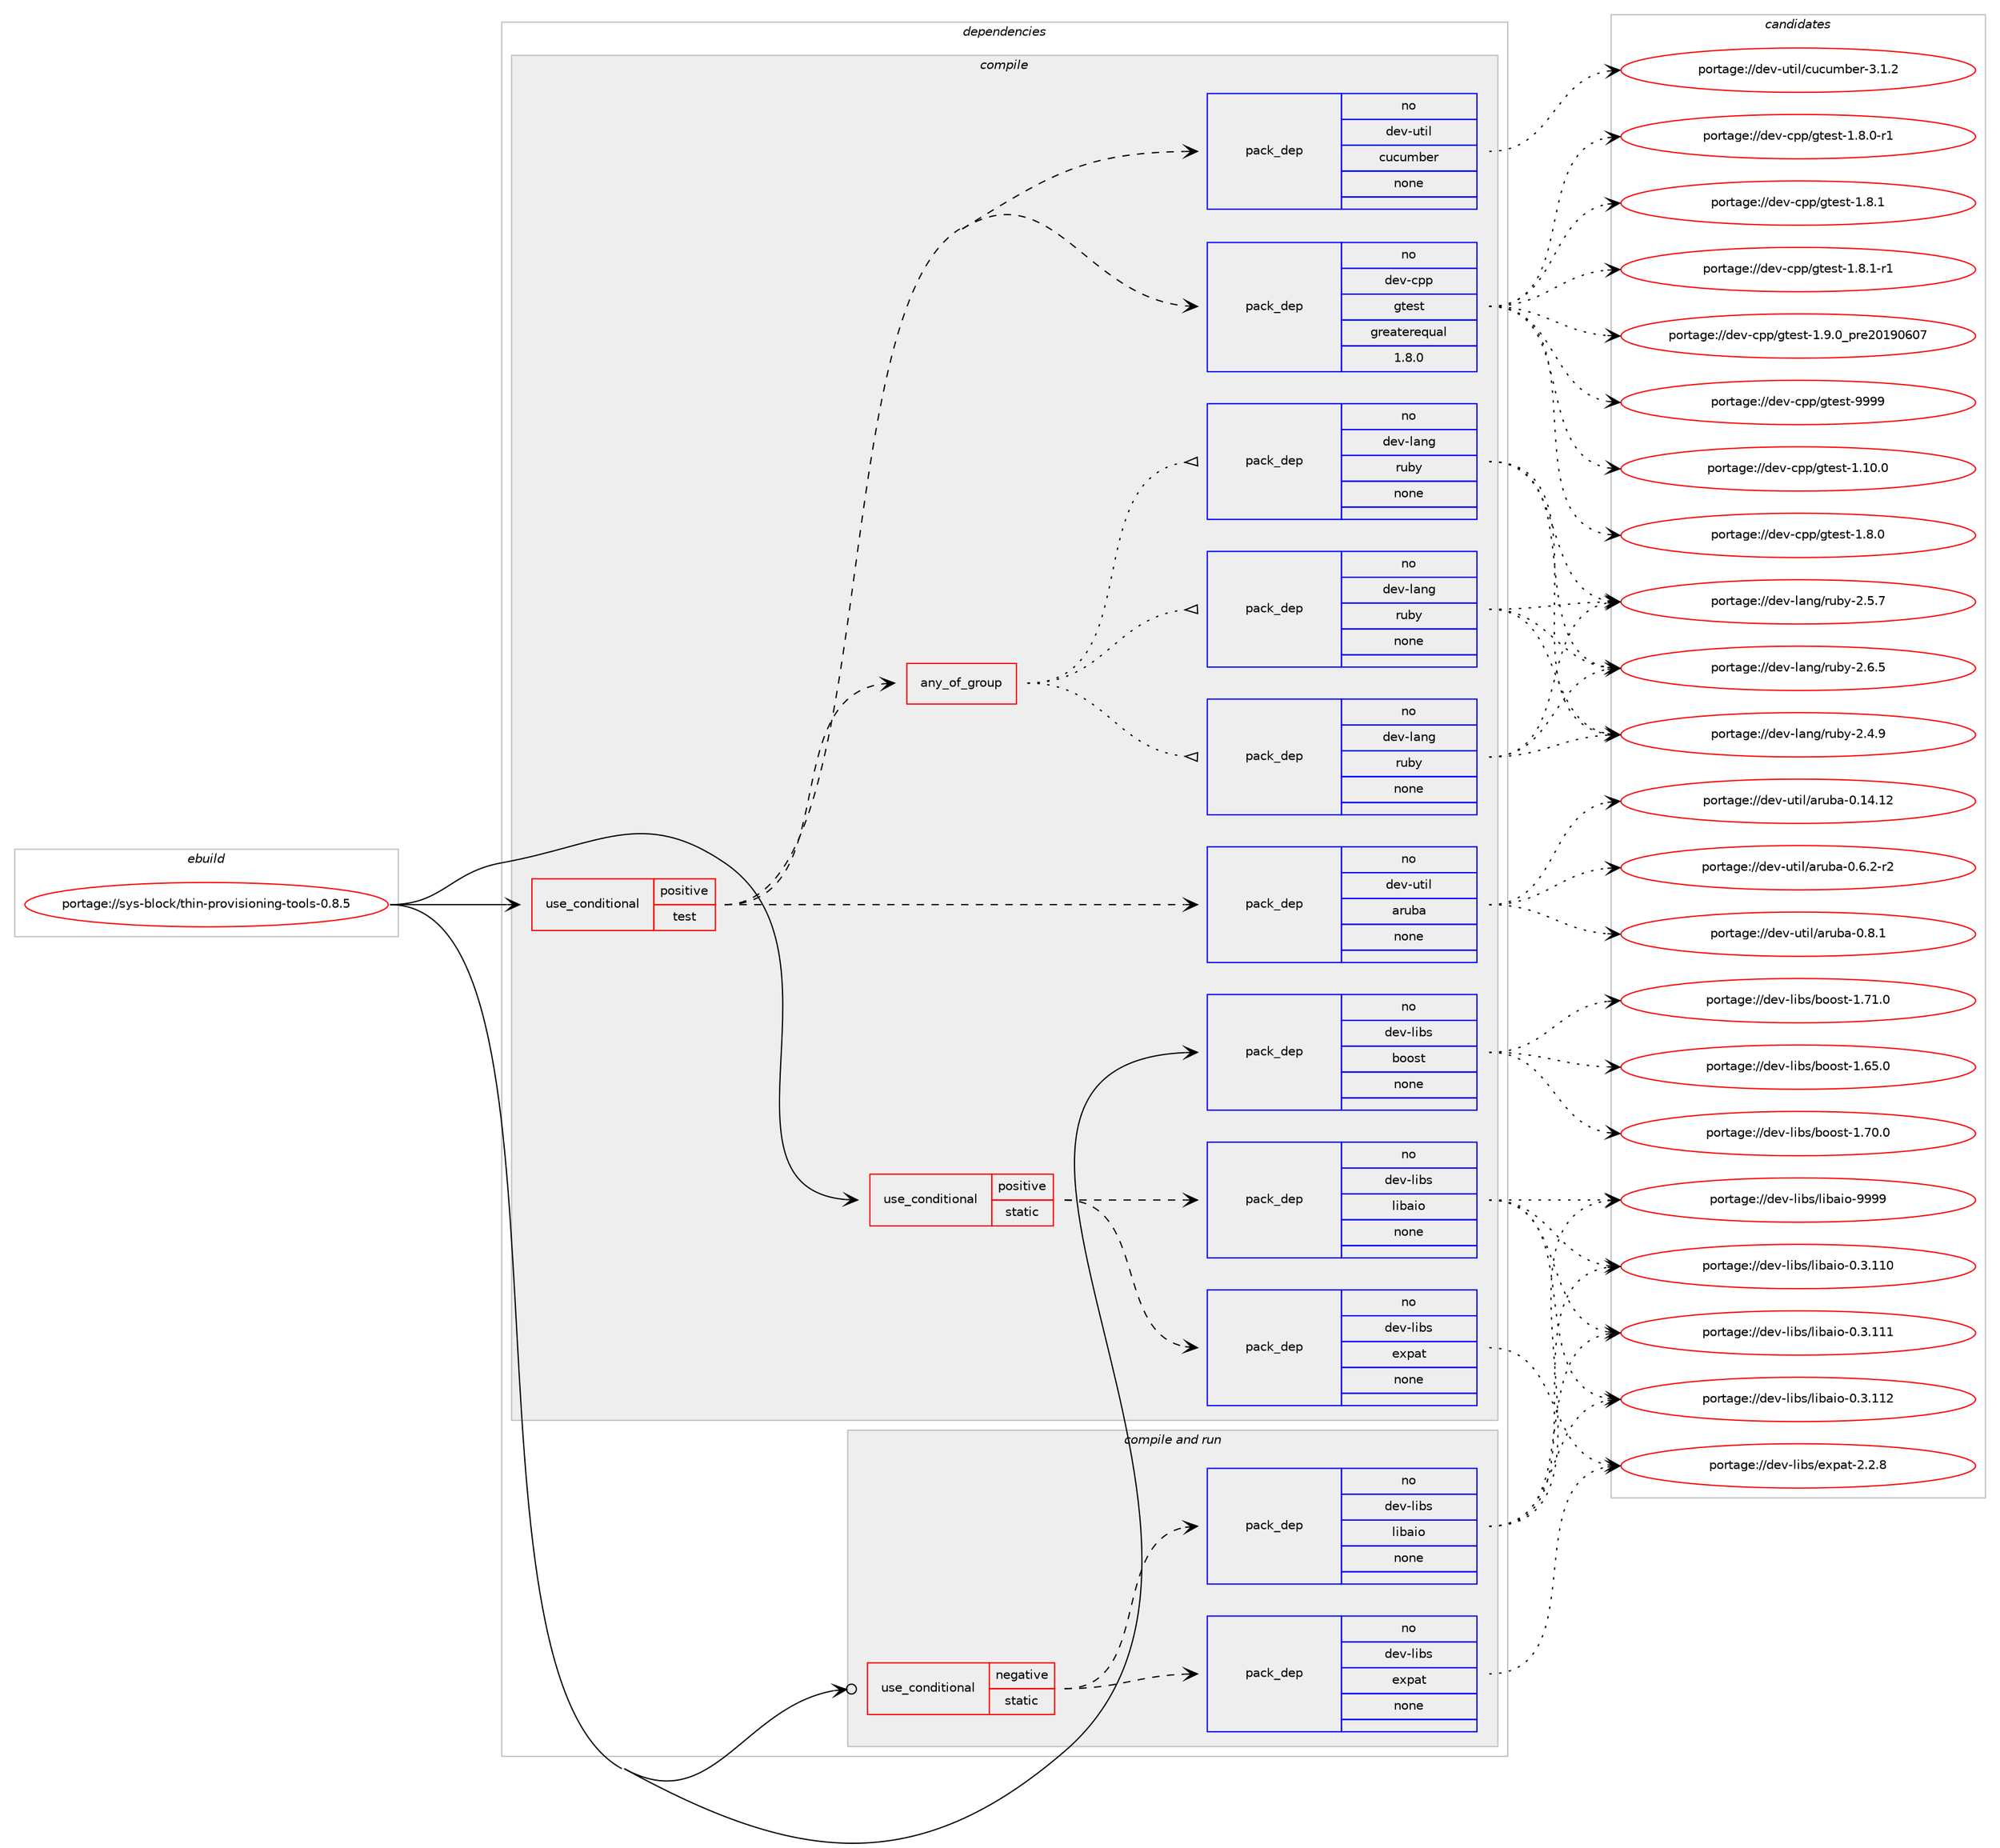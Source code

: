 digraph prolog {

# *************
# Graph options
# *************

newrank=true;
concentrate=true;
compound=true;
graph [rankdir=LR,fontname=Helvetica,fontsize=10,ranksep=1.5];#, ranksep=2.5, nodesep=0.2];
edge  [arrowhead=vee];
node  [fontname=Helvetica,fontsize=10];

# **********
# The ebuild
# **********

subgraph cluster_leftcol {
color=gray;
rank=same;
label=<<i>ebuild</i>>;
id [label="portage://sys-block/thin-provisioning-tools-0.8.5", color=red, width=4, href="../sys-block/thin-provisioning-tools-0.8.5.svg"];
}

# ****************
# The dependencies
# ****************

subgraph cluster_midcol {
color=gray;
label=<<i>dependencies</i>>;
subgraph cluster_compile {
fillcolor="#eeeeee";
style=filled;
label=<<i>compile</i>>;
subgraph cond100882 {
dependency414659 [label=<<TABLE BORDER="0" CELLBORDER="1" CELLSPACING="0" CELLPADDING="4"><TR><TD ROWSPAN="3" CELLPADDING="10">use_conditional</TD></TR><TR><TD>positive</TD></TR><TR><TD>static</TD></TR></TABLE>>, shape=none, color=red];
subgraph pack306835 {
dependency414660 [label=<<TABLE BORDER="0" CELLBORDER="1" CELLSPACING="0" CELLPADDING="4" WIDTH="220"><TR><TD ROWSPAN="6" CELLPADDING="30">pack_dep</TD></TR><TR><TD WIDTH="110">no</TD></TR><TR><TD>dev-libs</TD></TR><TR><TD>expat</TD></TR><TR><TD>none</TD></TR><TR><TD></TD></TR></TABLE>>, shape=none, color=blue];
}
dependency414659:e -> dependency414660:w [weight=20,style="dashed",arrowhead="vee"];
subgraph pack306836 {
dependency414661 [label=<<TABLE BORDER="0" CELLBORDER="1" CELLSPACING="0" CELLPADDING="4" WIDTH="220"><TR><TD ROWSPAN="6" CELLPADDING="30">pack_dep</TD></TR><TR><TD WIDTH="110">no</TD></TR><TR><TD>dev-libs</TD></TR><TR><TD>libaio</TD></TR><TR><TD>none</TD></TR><TR><TD></TD></TR></TABLE>>, shape=none, color=blue];
}
dependency414659:e -> dependency414661:w [weight=20,style="dashed",arrowhead="vee"];
}
id:e -> dependency414659:w [weight=20,style="solid",arrowhead="vee"];
subgraph cond100883 {
dependency414662 [label=<<TABLE BORDER="0" CELLBORDER="1" CELLSPACING="0" CELLPADDING="4"><TR><TD ROWSPAN="3" CELLPADDING="10">use_conditional</TD></TR><TR><TD>positive</TD></TR><TR><TD>test</TD></TR></TABLE>>, shape=none, color=red];
subgraph any6721 {
dependency414663 [label=<<TABLE BORDER="0" CELLBORDER="1" CELLSPACING="0" CELLPADDING="4"><TR><TD CELLPADDING="10">any_of_group</TD></TR></TABLE>>, shape=none, color=red];subgraph pack306837 {
dependency414664 [label=<<TABLE BORDER="0" CELLBORDER="1" CELLSPACING="0" CELLPADDING="4" WIDTH="220"><TR><TD ROWSPAN="6" CELLPADDING="30">pack_dep</TD></TR><TR><TD WIDTH="110">no</TD></TR><TR><TD>dev-lang</TD></TR><TR><TD>ruby</TD></TR><TR><TD>none</TD></TR><TR><TD></TD></TR></TABLE>>, shape=none, color=blue];
}
dependency414663:e -> dependency414664:w [weight=20,style="dotted",arrowhead="oinv"];
subgraph pack306838 {
dependency414665 [label=<<TABLE BORDER="0" CELLBORDER="1" CELLSPACING="0" CELLPADDING="4" WIDTH="220"><TR><TD ROWSPAN="6" CELLPADDING="30">pack_dep</TD></TR><TR><TD WIDTH="110">no</TD></TR><TR><TD>dev-lang</TD></TR><TR><TD>ruby</TD></TR><TR><TD>none</TD></TR><TR><TD></TD></TR></TABLE>>, shape=none, color=blue];
}
dependency414663:e -> dependency414665:w [weight=20,style="dotted",arrowhead="oinv"];
subgraph pack306839 {
dependency414666 [label=<<TABLE BORDER="0" CELLBORDER="1" CELLSPACING="0" CELLPADDING="4" WIDTH="220"><TR><TD ROWSPAN="6" CELLPADDING="30">pack_dep</TD></TR><TR><TD WIDTH="110">no</TD></TR><TR><TD>dev-lang</TD></TR><TR><TD>ruby</TD></TR><TR><TD>none</TD></TR><TR><TD></TD></TR></TABLE>>, shape=none, color=blue];
}
dependency414663:e -> dependency414666:w [weight=20,style="dotted",arrowhead="oinv"];
}
dependency414662:e -> dependency414663:w [weight=20,style="dashed",arrowhead="vee"];
subgraph pack306840 {
dependency414667 [label=<<TABLE BORDER="0" CELLBORDER="1" CELLSPACING="0" CELLPADDING="4" WIDTH="220"><TR><TD ROWSPAN="6" CELLPADDING="30">pack_dep</TD></TR><TR><TD WIDTH="110">no</TD></TR><TR><TD>dev-cpp</TD></TR><TR><TD>gtest</TD></TR><TR><TD>greaterequal</TD></TR><TR><TD>1.8.0</TD></TR></TABLE>>, shape=none, color=blue];
}
dependency414662:e -> dependency414667:w [weight=20,style="dashed",arrowhead="vee"];
subgraph pack306841 {
dependency414668 [label=<<TABLE BORDER="0" CELLBORDER="1" CELLSPACING="0" CELLPADDING="4" WIDTH="220"><TR><TD ROWSPAN="6" CELLPADDING="30">pack_dep</TD></TR><TR><TD WIDTH="110">no</TD></TR><TR><TD>dev-util</TD></TR><TR><TD>cucumber</TD></TR><TR><TD>none</TD></TR><TR><TD></TD></TR></TABLE>>, shape=none, color=blue];
}
dependency414662:e -> dependency414668:w [weight=20,style="dashed",arrowhead="vee"];
subgraph pack306842 {
dependency414669 [label=<<TABLE BORDER="0" CELLBORDER="1" CELLSPACING="0" CELLPADDING="4" WIDTH="220"><TR><TD ROWSPAN="6" CELLPADDING="30">pack_dep</TD></TR><TR><TD WIDTH="110">no</TD></TR><TR><TD>dev-util</TD></TR><TR><TD>aruba</TD></TR><TR><TD>none</TD></TR><TR><TD></TD></TR></TABLE>>, shape=none, color=blue];
}
dependency414662:e -> dependency414669:w [weight=20,style="dashed",arrowhead="vee"];
}
id:e -> dependency414662:w [weight=20,style="solid",arrowhead="vee"];
subgraph pack306843 {
dependency414670 [label=<<TABLE BORDER="0" CELLBORDER="1" CELLSPACING="0" CELLPADDING="4" WIDTH="220"><TR><TD ROWSPAN="6" CELLPADDING="30">pack_dep</TD></TR><TR><TD WIDTH="110">no</TD></TR><TR><TD>dev-libs</TD></TR><TR><TD>boost</TD></TR><TR><TD>none</TD></TR><TR><TD></TD></TR></TABLE>>, shape=none, color=blue];
}
id:e -> dependency414670:w [weight=20,style="solid",arrowhead="vee"];
}
subgraph cluster_compileandrun {
fillcolor="#eeeeee";
style=filled;
label=<<i>compile and run</i>>;
subgraph cond100884 {
dependency414671 [label=<<TABLE BORDER="0" CELLBORDER="1" CELLSPACING="0" CELLPADDING="4"><TR><TD ROWSPAN="3" CELLPADDING="10">use_conditional</TD></TR><TR><TD>negative</TD></TR><TR><TD>static</TD></TR></TABLE>>, shape=none, color=red];
subgraph pack306844 {
dependency414672 [label=<<TABLE BORDER="0" CELLBORDER="1" CELLSPACING="0" CELLPADDING="4" WIDTH="220"><TR><TD ROWSPAN="6" CELLPADDING="30">pack_dep</TD></TR><TR><TD WIDTH="110">no</TD></TR><TR><TD>dev-libs</TD></TR><TR><TD>expat</TD></TR><TR><TD>none</TD></TR><TR><TD></TD></TR></TABLE>>, shape=none, color=blue];
}
dependency414671:e -> dependency414672:w [weight=20,style="dashed",arrowhead="vee"];
subgraph pack306845 {
dependency414673 [label=<<TABLE BORDER="0" CELLBORDER="1" CELLSPACING="0" CELLPADDING="4" WIDTH="220"><TR><TD ROWSPAN="6" CELLPADDING="30">pack_dep</TD></TR><TR><TD WIDTH="110">no</TD></TR><TR><TD>dev-libs</TD></TR><TR><TD>libaio</TD></TR><TR><TD>none</TD></TR><TR><TD></TD></TR></TABLE>>, shape=none, color=blue];
}
dependency414671:e -> dependency414673:w [weight=20,style="dashed",arrowhead="vee"];
}
id:e -> dependency414671:w [weight=20,style="solid",arrowhead="odotvee"];
}
subgraph cluster_run {
fillcolor="#eeeeee";
style=filled;
label=<<i>run</i>>;
}
}

# **************
# The candidates
# **************

subgraph cluster_choices {
rank=same;
color=gray;
label=<<i>candidates</i>>;

subgraph choice306835 {
color=black;
nodesep=1;
choiceportage10010111845108105981154710112011297116455046504656 [label="portage://dev-libs/expat-2.2.8", color=red, width=4,href="../dev-libs/expat-2.2.8.svg"];
dependency414660:e -> choiceportage10010111845108105981154710112011297116455046504656:w [style=dotted,weight="100"];
}
subgraph choice306836 {
color=black;
nodesep=1;
choiceportage10010111845108105981154710810598971051114548465146494948 [label="portage://dev-libs/libaio-0.3.110", color=red, width=4,href="../dev-libs/libaio-0.3.110.svg"];
choiceportage10010111845108105981154710810598971051114548465146494949 [label="portage://dev-libs/libaio-0.3.111", color=red, width=4,href="../dev-libs/libaio-0.3.111.svg"];
choiceportage10010111845108105981154710810598971051114548465146494950 [label="portage://dev-libs/libaio-0.3.112", color=red, width=4,href="../dev-libs/libaio-0.3.112.svg"];
choiceportage10010111845108105981154710810598971051114557575757 [label="portage://dev-libs/libaio-9999", color=red, width=4,href="../dev-libs/libaio-9999.svg"];
dependency414661:e -> choiceportage10010111845108105981154710810598971051114548465146494948:w [style=dotted,weight="100"];
dependency414661:e -> choiceportage10010111845108105981154710810598971051114548465146494949:w [style=dotted,weight="100"];
dependency414661:e -> choiceportage10010111845108105981154710810598971051114548465146494950:w [style=dotted,weight="100"];
dependency414661:e -> choiceportage10010111845108105981154710810598971051114557575757:w [style=dotted,weight="100"];
}
subgraph choice306837 {
color=black;
nodesep=1;
choiceportage10010111845108971101034711411798121455046524657 [label="portage://dev-lang/ruby-2.4.9", color=red, width=4,href="../dev-lang/ruby-2.4.9.svg"];
choiceportage10010111845108971101034711411798121455046534655 [label="portage://dev-lang/ruby-2.5.7", color=red, width=4,href="../dev-lang/ruby-2.5.7.svg"];
choiceportage10010111845108971101034711411798121455046544653 [label="portage://dev-lang/ruby-2.6.5", color=red, width=4,href="../dev-lang/ruby-2.6.5.svg"];
dependency414664:e -> choiceportage10010111845108971101034711411798121455046524657:w [style=dotted,weight="100"];
dependency414664:e -> choiceportage10010111845108971101034711411798121455046534655:w [style=dotted,weight="100"];
dependency414664:e -> choiceportage10010111845108971101034711411798121455046544653:w [style=dotted,weight="100"];
}
subgraph choice306838 {
color=black;
nodesep=1;
choiceportage10010111845108971101034711411798121455046524657 [label="portage://dev-lang/ruby-2.4.9", color=red, width=4,href="../dev-lang/ruby-2.4.9.svg"];
choiceportage10010111845108971101034711411798121455046534655 [label="portage://dev-lang/ruby-2.5.7", color=red, width=4,href="../dev-lang/ruby-2.5.7.svg"];
choiceportage10010111845108971101034711411798121455046544653 [label="portage://dev-lang/ruby-2.6.5", color=red, width=4,href="../dev-lang/ruby-2.6.5.svg"];
dependency414665:e -> choiceportage10010111845108971101034711411798121455046524657:w [style=dotted,weight="100"];
dependency414665:e -> choiceportage10010111845108971101034711411798121455046534655:w [style=dotted,weight="100"];
dependency414665:e -> choiceportage10010111845108971101034711411798121455046544653:w [style=dotted,weight="100"];
}
subgraph choice306839 {
color=black;
nodesep=1;
choiceportage10010111845108971101034711411798121455046524657 [label="portage://dev-lang/ruby-2.4.9", color=red, width=4,href="../dev-lang/ruby-2.4.9.svg"];
choiceportage10010111845108971101034711411798121455046534655 [label="portage://dev-lang/ruby-2.5.7", color=red, width=4,href="../dev-lang/ruby-2.5.7.svg"];
choiceportage10010111845108971101034711411798121455046544653 [label="portage://dev-lang/ruby-2.6.5", color=red, width=4,href="../dev-lang/ruby-2.6.5.svg"];
dependency414666:e -> choiceportage10010111845108971101034711411798121455046524657:w [style=dotted,weight="100"];
dependency414666:e -> choiceportage10010111845108971101034711411798121455046534655:w [style=dotted,weight="100"];
dependency414666:e -> choiceportage10010111845108971101034711411798121455046544653:w [style=dotted,weight="100"];
}
subgraph choice306840 {
color=black;
nodesep=1;
choiceportage10010111845991121124710311610111511645494649484648 [label="portage://dev-cpp/gtest-1.10.0", color=red, width=4,href="../dev-cpp/gtest-1.10.0.svg"];
choiceportage100101118459911211247103116101115116454946564648 [label="portage://dev-cpp/gtest-1.8.0", color=red, width=4,href="../dev-cpp/gtest-1.8.0.svg"];
choiceportage1001011184599112112471031161011151164549465646484511449 [label="portage://dev-cpp/gtest-1.8.0-r1", color=red, width=4,href="../dev-cpp/gtest-1.8.0-r1.svg"];
choiceportage100101118459911211247103116101115116454946564649 [label="portage://dev-cpp/gtest-1.8.1", color=red, width=4,href="../dev-cpp/gtest-1.8.1.svg"];
choiceportage1001011184599112112471031161011151164549465646494511449 [label="portage://dev-cpp/gtest-1.8.1-r1", color=red, width=4,href="../dev-cpp/gtest-1.8.1-r1.svg"];
choiceportage100101118459911211247103116101115116454946574648951121141015048495748544855 [label="portage://dev-cpp/gtest-1.9.0_pre20190607", color=red, width=4,href="../dev-cpp/gtest-1.9.0_pre20190607.svg"];
choiceportage1001011184599112112471031161011151164557575757 [label="portage://dev-cpp/gtest-9999", color=red, width=4,href="../dev-cpp/gtest-9999.svg"];
dependency414667:e -> choiceportage10010111845991121124710311610111511645494649484648:w [style=dotted,weight="100"];
dependency414667:e -> choiceportage100101118459911211247103116101115116454946564648:w [style=dotted,weight="100"];
dependency414667:e -> choiceportage1001011184599112112471031161011151164549465646484511449:w [style=dotted,weight="100"];
dependency414667:e -> choiceportage100101118459911211247103116101115116454946564649:w [style=dotted,weight="100"];
dependency414667:e -> choiceportage1001011184599112112471031161011151164549465646494511449:w [style=dotted,weight="100"];
dependency414667:e -> choiceportage100101118459911211247103116101115116454946574648951121141015048495748544855:w [style=dotted,weight="100"];
dependency414667:e -> choiceportage1001011184599112112471031161011151164557575757:w [style=dotted,weight="100"];
}
subgraph choice306841 {
color=black;
nodesep=1;
choiceportage1001011184511711610510847991179911710998101114455146494650 [label="portage://dev-util/cucumber-3.1.2", color=red, width=4,href="../dev-util/cucumber-3.1.2.svg"];
dependency414668:e -> choiceportage1001011184511711610510847991179911710998101114455146494650:w [style=dotted,weight="100"];
}
subgraph choice306842 {
color=black;
nodesep=1;
choiceportage10010111845117116105108479711411798974548464952464950 [label="portage://dev-util/aruba-0.14.12", color=red, width=4,href="../dev-util/aruba-0.14.12.svg"];
choiceportage10010111845117116105108479711411798974548465446504511450 [label="portage://dev-util/aruba-0.6.2-r2", color=red, width=4,href="../dev-util/aruba-0.6.2-r2.svg"];
choiceportage1001011184511711610510847971141179897454846564649 [label="portage://dev-util/aruba-0.8.1", color=red, width=4,href="../dev-util/aruba-0.8.1.svg"];
dependency414669:e -> choiceportage10010111845117116105108479711411798974548464952464950:w [style=dotted,weight="100"];
dependency414669:e -> choiceportage10010111845117116105108479711411798974548465446504511450:w [style=dotted,weight="100"];
dependency414669:e -> choiceportage1001011184511711610510847971141179897454846564649:w [style=dotted,weight="100"];
}
subgraph choice306843 {
color=black;
nodesep=1;
choiceportage1001011184510810598115479811111111511645494654534648 [label="portage://dev-libs/boost-1.65.0", color=red, width=4,href="../dev-libs/boost-1.65.0.svg"];
choiceportage1001011184510810598115479811111111511645494655484648 [label="portage://dev-libs/boost-1.70.0", color=red, width=4,href="../dev-libs/boost-1.70.0.svg"];
choiceportage1001011184510810598115479811111111511645494655494648 [label="portage://dev-libs/boost-1.71.0", color=red, width=4,href="../dev-libs/boost-1.71.0.svg"];
dependency414670:e -> choiceportage1001011184510810598115479811111111511645494654534648:w [style=dotted,weight="100"];
dependency414670:e -> choiceportage1001011184510810598115479811111111511645494655484648:w [style=dotted,weight="100"];
dependency414670:e -> choiceportage1001011184510810598115479811111111511645494655494648:w [style=dotted,weight="100"];
}
subgraph choice306844 {
color=black;
nodesep=1;
choiceportage10010111845108105981154710112011297116455046504656 [label="portage://dev-libs/expat-2.2.8", color=red, width=4,href="../dev-libs/expat-2.2.8.svg"];
dependency414672:e -> choiceportage10010111845108105981154710112011297116455046504656:w [style=dotted,weight="100"];
}
subgraph choice306845 {
color=black;
nodesep=1;
choiceportage10010111845108105981154710810598971051114548465146494948 [label="portage://dev-libs/libaio-0.3.110", color=red, width=4,href="../dev-libs/libaio-0.3.110.svg"];
choiceportage10010111845108105981154710810598971051114548465146494949 [label="portage://dev-libs/libaio-0.3.111", color=red, width=4,href="../dev-libs/libaio-0.3.111.svg"];
choiceportage10010111845108105981154710810598971051114548465146494950 [label="portage://dev-libs/libaio-0.3.112", color=red, width=4,href="../dev-libs/libaio-0.3.112.svg"];
choiceportage10010111845108105981154710810598971051114557575757 [label="portage://dev-libs/libaio-9999", color=red, width=4,href="../dev-libs/libaio-9999.svg"];
dependency414673:e -> choiceportage10010111845108105981154710810598971051114548465146494948:w [style=dotted,weight="100"];
dependency414673:e -> choiceportage10010111845108105981154710810598971051114548465146494949:w [style=dotted,weight="100"];
dependency414673:e -> choiceportage10010111845108105981154710810598971051114548465146494950:w [style=dotted,weight="100"];
dependency414673:e -> choiceportage10010111845108105981154710810598971051114557575757:w [style=dotted,weight="100"];
}
}

}
